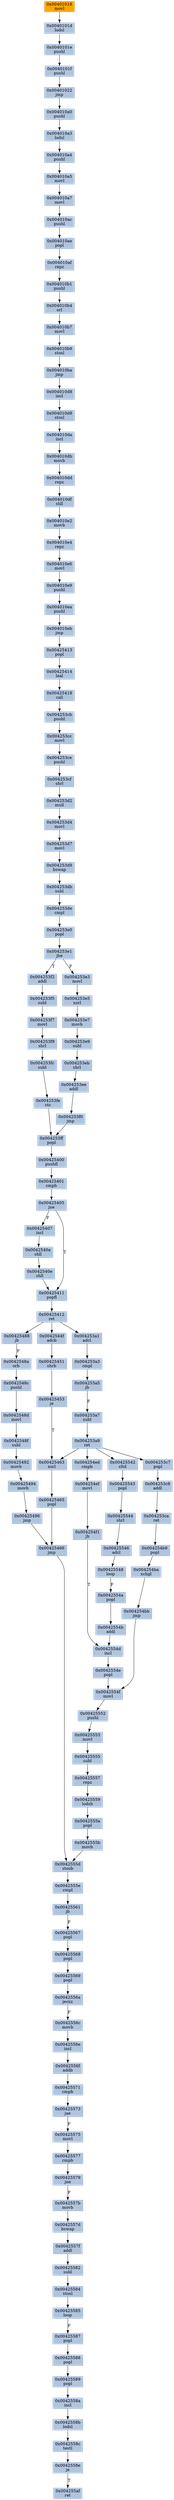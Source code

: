 strict digraph G {
	graph [bgcolor=transparent,
		name=G
	];
	node [color=lightsteelblue,
		fillcolor=lightsteelblue,
		shape=rectangle,
		style=filled
	];
	"0x004010e6"	[label="0x004010e6
movl"];
	"0x004010e9"	[label="0x004010e9
pushl"];
	"0x004010e6" -> "0x004010e9"	[color="#000000"];
	"0x00425584"	[label="0x00425584
stosl"];
	"0x00425585"	[label="0x00425585
loop"];
	"0x00425584" -> "0x00425585"	[color="#000000"];
	"0x00425575"	[label="0x00425575
movl"];
	"0x00425577"	[label="0x00425577
cmpb"];
	"0x00425575" -> "0x00425577"	[color="#000000"];
	"0x004253db"	[label="0x004253db
subl"];
	"0x004253de"	[label="0x004253de
cmpl"];
	"0x004253db" -> "0x004253de"	[color="#000000"];
	"0x004010a4"	[label="0x004010a4
pushl"];
	"0x004010a5"	[label="0x004010a5
movl"];
	"0x004010a4" -> "0x004010a5"	[color="#000000"];
	"0x0042556f"	[label="0x0042556f
addb"];
	"0x00425571"	[label="0x00425571
cmpb"];
	"0x0042556f" -> "0x00425571"	[color="#000000"];
	"0x00425412"	[label="0x00425412
ret"];
	"0x00425488"	[label="0x00425488
jb"];
	"0x00425412" -> "0x00425488"	[color="#000000"];
	"0x0042544f"	[label="0x0042544f
adcb"];
	"0x00425412" -> "0x0042544f"	[color="#000000"];
	"0x004253a1"	[label="0x004253a1
adcl"];
	"0x00425412" -> "0x004253a1"	[color="#000000"];
	"0x004254ef"	[label="0x004254ef
movl"];
	"0x004254f1"	[label="0x004254f1
jb"];
	"0x004254ef" -> "0x004254f1"	[color="#000000"];
	"0x004253cc"	[label="0x004253cc
movl"];
	"0x004253ce"	[label="0x004253ce
pushl"];
	"0x004253cc" -> "0x004253ce"	[color="#000000"];
	"0x004010e4"	[label="0x004010e4
repz"];
	"0x004010e4" -> "0x004010e6"	[color="#000000"];
	"0x0042548d"	[label="0x0042548d
movl"];
	"0x0042548f"	[label="0x0042548f
subl"];
	"0x0042548d" -> "0x0042548f"	[color="#000000"];
	"0x004254ed"	[label="0x004254ed
cmpb"];
	"0x004254ed" -> "0x004254ef"	[color="#000000"];
	"0x00425567"	[label="0x00425567
popl"];
	"0x00425568"	[label="0x00425568
popl"];
	"0x00425567" -> "0x00425568"	[color="#000000"];
	"0x0042556c"	[label="0x0042556c
movb"];
	"0x0042556e"	[label="0x0042556e
incl"];
	"0x0042556c" -> "0x0042556e"	[color="#000000"];
	"0x0042548a"	[label="0x0042548a
orb"];
	"0x0042548c"	[label="0x0042548c
pushl"];
	"0x0042548a" -> "0x0042548c"	[color="#000000"];
	"0x00425496"	[label="0x00425496
jmp"];
	"0x00425466"	[label="0x00425466
jmp"];
	"0x00425496" -> "0x00425466"	[color="#000000"];
	"0x004010e2"	[label="0x004010e2
movb"];
	"0x004010e2" -> "0x004010e4"	[color="#000000"];
	"0x0042548c" -> "0x0042548d"	[color="#000000"];
	"0x00425543"	[label="0x00425543
popl"];
	"0x00425544"	[label="0x00425544
shrl"];
	"0x00425543" -> "0x00425544"	[color="#000000"];
	"0x0042556a"	[label="0x0042556a
jecxz"];
	"0x0042556a" -> "0x0042556c"	[color="#000000",
		label=F];
	"0x0042554a"	[label="0x0042554a
popl"];
	"0x0042554b"	[label="0x0042554b
addl"];
	"0x0042554a" -> "0x0042554b"	[color="#000000"];
	"0x004253f9"	[label="0x004253f9
shrl"];
	"0x004253fc"	[label="0x004253fc
subl"];
	"0x004253f9" -> "0x004253fc"	[color="#000000"];
	"0x004253e7"	[label="0x004253e7
movb"];
	"0x004253e9"	[label="0x004253e9
subl"];
	"0x004253e7" -> "0x004253e9"	[color="#000000"];
	"0x004010af"	[label="0x004010af
repz"];
	"0x004010b1"	[label="0x004010b1
pushl"];
	"0x004010af" -> "0x004010b1"	[color="#000000"];
	"0x004010da"	[label="0x004010da
incl"];
	"0x004010db"	[label="0x004010db
movb"];
	"0x004010da" -> "0x004010db"	[color="#000000"];
	"0x00425587"	[label="0x00425587
popl"];
	"0x00425588"	[label="0x00425588
popl"];
	"0x00425587" -> "0x00425588"	[color="#000000"];
	"0x004253e5"	[label="0x004253e5
xorl"];
	"0x004253e5" -> "0x004253e7"	[color="#000000"];
	"0x004010b4"	[label="0x004010b4
orl"];
	"0x004010b1" -> "0x004010b4"	[color="#000000"];
	"0x00425569"	[label="0x00425569
popl"];
	"0x00425568" -> "0x00425569"	[color="#000000"];
	"0x0042540a"	[label="0x0042540a
shll"];
	"0x0042540e"	[label="0x0042540e
shll"];
	"0x0042540a" -> "0x0042540e"	[color="#000000"];
	"0x0042558b"	[label="0x0042558b
lodsl"];
	"0x0042558c"	[label="0x0042558c
testl"];
	"0x0042558b" -> "0x0042558c"	[color="#000000"];
	"0x00425407"	[label="0x00425407
incl"];
	"0x00425407" -> "0x0042540a"	[color="#000000"];
	"0x004253f2"	[label="0x004253f2
addl"];
	"0x004253f5"	[label="0x004253f5
subl"];
	"0x004253f2" -> "0x004253f5"	[color="#000000"];
	"0x004253c8"	[label="0x004253c8
addl"];
	"0x004253ca"	[label="0x004253ca
ret"];
	"0x004253c8" -> "0x004253ca"	[color="#000000"];
	"0x00425548"	[label="0x00425548
loop"];
	"0x00425548" -> "0x0042554a"	[color="#000000",
		label=F];
	"0x004010dd"	[label="0x004010dd
repz"];
	"0x004010df"	[label="0x004010df
shll"];
	"0x004010dd" -> "0x004010df"	[color="#000000"];
	"0x004253e1"	[label="0x004253e1
jbe"];
	"0x004253e1" -> "0x004253f2"	[color="#000000",
		label=T];
	"0x004253e3"	[label="0x004253e3
movl"];
	"0x004253e1" -> "0x004253e3"	[color="#000000",
		label=F];
	"0x004253d2"	[label="0x004253d2
mull"];
	"0x004253d4"	[label="0x004253d4
movl"];
	"0x004253d2" -> "0x004253d4"	[color="#000000"];
	"0x00401022"	[label="0x00401022
jmp"];
	"0x004010a0"	[label="0x004010a0
pushl"];
	"0x00401022" -> "0x004010a0"	[color="#000000"];
	"0x004253c7"	[label="0x004253c7
popl"];
	"0x004253c7" -> "0x004253c8"	[color="#000000"];
	"0x004253f7"	[label="0x004253f7
movl"];
	"0x004253f5" -> "0x004253f7"	[color="#000000"];
	"0x0042554d"	[label="0x0042554d
incl"];
	"0x0042554b" -> "0x0042554d"	[color="#000000"];
	"0x00425488" -> "0x0042548a"	[color="#000000",
		label=F];
	"0x0040101d"	[label="0x0040101d
lodsl"];
	"0x0040101e"	[label="0x0040101e
pushl"];
	"0x0040101d" -> "0x0040101e"	[color="#000000"];
	"0x0042555e"	[label="0x0042555e
cmpl"];
	"0x00425561"	[label="0x00425561
jb"];
	"0x0042555e" -> "0x00425561"	[color="#000000"];
	"0x004253d9"	[label="0x004253d9
bswap"];
	"0x004253d9" -> "0x004253db"	[color="#000000"];
	"0x00425400"	[label="0x00425400
pushfl"];
	"0x00425401"	[label="0x00425401
cmpb"];
	"0x00425400" -> "0x00425401"	[color="#000000"];
	"0x004254bb"	[label="0x004254bb
jmp"];
	"0x0042554f"	[label="0x0042554f
movl"];
	"0x004254bb" -> "0x0042554f"	[color="#000000"];
	"0x004253a9"	[label="0x004253a9
ret"];
	"0x004253a9" -> "0x004254ed"	[color="#000000"];
	"0x004253a9" -> "0x004253c7"	[color="#000000"];
	"0x00425463"	[label="0x00425463
xorl"];
	"0x004253a9" -> "0x00425463"	[color="#000000"];
	"0x00425542"	[label="0x00425542
cltd"];
	"0x004253a9" -> "0x00425542"	[color="#000000"];
	"0x00425413"	[label="0x00425413
popl"];
	"0x00425414"	[label="0x00425414
leal"];
	"0x00425413" -> "0x00425414"	[color="#000000"];
	"0x0042557d"	[label="0x0042557d
bswap"];
	"0x0042557f"	[label="0x0042557f
addl"];
	"0x0042557d" -> "0x0042557f"	[color="#000000"];
	"0x004010a7"	[label="0x004010a7
movl"];
	"0x004010a5" -> "0x004010a7"	[color="#000000"];
	"0x004010a3"	[label="0x004010a3
lodsl"];
	"0x004010a0" -> "0x004010a3"	[color="#000000"];
	"0x00425559"	[label="0x00425559
lodsb"];
	"0x0042555a"	[label="0x0042555a
popl"];
	"0x00425559" -> "0x0042555a"	[color="#000000"];
	"0x0042557b"	[label="0x0042557b
movb"];
	"0x0042557b" -> "0x0042557d"	[color="#000000"];
	"0x00425589"	[label="0x00425589
popl"];
	"0x0042558a"	[label="0x0042558a
incl"];
	"0x00425589" -> "0x0042558a"	[color="#000000"];
	"0x0042558e"	[label="0x0042558e
je"];
	"0x004255af"	[label="0x004255af
ret"];
	"0x0042558e" -> "0x004255af"	[color="#000000",
		label=T];
	"0x00425579"	[label="0x00425579
jne"];
	"0x00425579" -> "0x0042557b"	[color="#000000",
		label=F];
	"0x00425585" -> "0x00425587"	[color="#000000",
		label=F];
	"0x004253eb"	[label="0x004253eb
shrl"];
	"0x004253e9" -> "0x004253eb"	[color="#000000"];
	"0x0042554e"	[label="0x0042554e
popl"];
	"0x0042554e" -> "0x0042554f"	[color="#000000"];
	"0x00425451"	[label="0x00425451
shrb"];
	"0x0042544f" -> "0x00425451"	[color="#000000"];
	"0x004010df" -> "0x004010e2"	[color="#000000"];
	"0x004010ac"	[label="0x004010ac
pushl"];
	"0x004010a7" -> "0x004010ac"	[color="#000000"];
	"0x004253cb"	[label="0x004253cb
pushl"];
	"0x004253cb" -> "0x004253cc"	[color="#000000"];
	"0x00425577" -> "0x00425579"	[color="#000000"];
	"0x004010b7"	[label="0x004010b7
movl"];
	"0x004010b4" -> "0x004010b7"	[color="#000000"];
	"0x00401018"	[color=lightgrey,
		fillcolor=orange,
		label="0x00401018
movl"];
	"0x00401018" -> "0x0040101d"	[color="#000000"];
	"0x004010ae"	[label="0x004010ae
popl"];
	"0x004010ac" -> "0x004010ae"	[color="#000000"];
	"0x004253e3" -> "0x004253e5"	[color="#000000"];
	"0x004253d7"	[label="0x004253d7
movl"];
	"0x004253d4" -> "0x004253d7"	[color="#000000"];
	"0x004010ae" -> "0x004010af"	[color="#000000"];
	"0x00425465"	[label="0x00425465
popl"];
	"0x00425463" -> "0x00425465"	[color="#000000"];
	"0x00425492"	[label="0x00425492
movb"];
	"0x0042548f" -> "0x00425492"	[color="#000000"];
	"0x00425411"	[label="0x00425411
popfl"];
	"0x00425411" -> "0x00425412"	[color="#000000"];
	"0x0042554d" -> "0x0042554e"	[color="#000000"];
	"0x004010ea"	[label="0x004010ea
pushl"];
	"0x004010e9" -> "0x004010ea"	[color="#000000"];
	"0x00425555"	[label="0x00425555
subl"];
	"0x00425557"	[label="0x00425557
repz"];
	"0x00425555" -> "0x00425557"	[color="#000000"];
	"0x00425465" -> "0x00425466"	[color="#000000"];
	"0x004254ba"	[label="0x004254ba
xchgl"];
	"0x004254ba" -> "0x004254bb"	[color="#000000"];
	"0x00425405"	[label="0x00425405
jne"];
	"0x00425401" -> "0x00425405"	[color="#000000"];
	"0x004253f7" -> "0x004253f9"	[color="#000000"];
	"0x00425573"	[label="0x00425573
jae"];
	"0x00425573" -> "0x00425575"	[color="#000000",
		label=F];
	"0x004254b9"	[label="0x004254b9
popl"];
	"0x004253ca" -> "0x004254b9"	[color="#000000"];
	"0x0042558a" -> "0x0042558b"	[color="#000000"];
	"0x00425542" -> "0x00425543"	[color="#000000"];
	"0x0042555d"	[label="0x0042555d
stosb"];
	"0x0042555d" -> "0x0042555e"	[color="#000000"];
	"0x00425466" -> "0x0042555d"	[color="#000000"];
	"0x0040101f"	[label="0x0040101f
pushl"];
	"0x0040101e" -> "0x0040101f"	[color="#000000"];
	"0x00425552"	[label="0x00425552
pushl"];
	"0x0042554f" -> "0x00425552"	[color="#000000"];
	"0x004253ee"	[label="0x004253ee
addl"];
	"0x004253eb" -> "0x004253ee"	[color="#000000"];
	"0x004253a3"	[label="0x004253a3
cmpl"];
	"0x004253a1" -> "0x004253a3"	[color="#000000"];
	"0x00425546"	[label="0x00425546
adcl"];
	"0x00425544" -> "0x00425546"	[color="#000000"];
	"0x004253fe"	[label="0x004253fe
stc"];
	"0x004253ff"	[label="0x004253ff
popl"];
	"0x004253fe" -> "0x004253ff"	[color="#000000"];
	"0x00425571" -> "0x00425573"	[color="#000000"];
	"0x00425569" -> "0x0042556a"	[color="#000000"];
	"0x004010eb"	[label="0x004010eb
jmp"];
	"0x004010ea" -> "0x004010eb"	[color="#000000"];
	"0x004010db" -> "0x004010dd"	[color="#000000"];
	"0x004010d8"	[label="0x004010d8
incl"];
	"0x004010d9"	[label="0x004010d9
stosl"];
	"0x004010d8" -> "0x004010d9"	[color="#000000"];
	"0x004010d9" -> "0x004010da"	[color="#000000"];
	"0x0042555b"	[label="0x0042555b
movb"];
	"0x0042555a" -> "0x0042555b"	[color="#000000"];
	"0x004253cf"	[label="0x004253cf
shrl"];
	"0x004253cf" -> "0x004253d2"	[color="#000000"];
	"0x004254f1" -> "0x0042554d"	[color="#000000",
		label=T];
	"0x00425418"	[label="0x00425418
call"];
	"0x00425418" -> "0x004253cb"	[color="#000000"];
	"0x00425494"	[label="0x00425494
movb"];
	"0x00425494" -> "0x00425496"	[color="#000000"];
	"0x004253f0"	[label="0x004253f0
jmp"];
	"0x004253f0" -> "0x004253ff"	[color="#000000"];
	"0x004253a7"	[label="0x004253a7
subl"];
	"0x004253a7" -> "0x004253a9"	[color="#000000"];
	"0x00425557" -> "0x00425559"	[color="#000000"];
	"0x00425405" -> "0x00425407"	[color="#000000",
		label=F];
	"0x00425405" -> "0x00425411"	[color="#000000",
		label=T];
	"0x0042556e" -> "0x0042556f"	[color="#000000"];
	"0x004253d7" -> "0x004253d9"	[color="#000000"];
	"0x004010ba"	[label="0x004010ba
jmp"];
	"0x004010ba" -> "0x004010d8"	[color="#000000"];
	"0x00425553"	[label="0x00425553
movl"];
	"0x00425553" -> "0x00425555"	[color="#000000"];
	"0x0042558c" -> "0x0042558e"	[color="#000000"];
	"0x0040101f" -> "0x00401022"	[color="#000000"];
	"0x00425552" -> "0x00425553"	[color="#000000"];
	"0x004010eb" -> "0x00425413"	[color="#000000"];
	"0x0042540e" -> "0x00425411"	[color="#000000"];
	"0x004253e0"	[label="0x004253e0
popl"];
	"0x004253e0" -> "0x004253e1"	[color="#000000"];
	"0x004253fc" -> "0x004253fe"	[color="#000000"];
	"0x004253a5"	[label="0x004253a5
jb"];
	"0x004253a3" -> "0x004253a5"	[color="#000000"];
	"0x00425453"	[label="0x00425453
je"];
	"0x00425451" -> "0x00425453"	[color="#000000"];
	"0x004010b9"	[label="0x004010b9
stosl"];
	"0x004010b7" -> "0x004010b9"	[color="#000000"];
	"0x004254b9" -> "0x004254ba"	[color="#000000"];
	"0x00425414" -> "0x00425418"	[color="#000000"];
	"0x00425582"	[label="0x00425582
subl"];
	"0x00425582" -> "0x00425584"	[color="#000000"];
	"0x0042555b" -> "0x0042555d"	[color="#000000"];
	"0x004253ee" -> "0x004253f0"	[color="#000000"];
	"0x004253ff" -> "0x00425400"	[color="#000000"];
	"0x004253ce" -> "0x004253cf"	[color="#000000"];
	"0x00425588" -> "0x00425589"	[color="#000000"];
	"0x0042557f" -> "0x00425582"	[color="#000000"];
	"0x00425546" -> "0x00425548"	[color="#000000"];
	"0x004253a5" -> "0x004253a7"	[color="#000000",
		label=F];
	"0x00425561" -> "0x00425567"	[color="#000000",
		label=F];
	"0x00425453" -> "0x00425463"	[color="#000000",
		label=T];
	"0x00425492" -> "0x00425494"	[color="#000000"];
	"0x004010b9" -> "0x004010ba"	[color="#000000"];
	"0x004253de" -> "0x004253e0"	[color="#000000"];
	"0x004010a3" -> "0x004010a4"	[color="#000000"];
}
